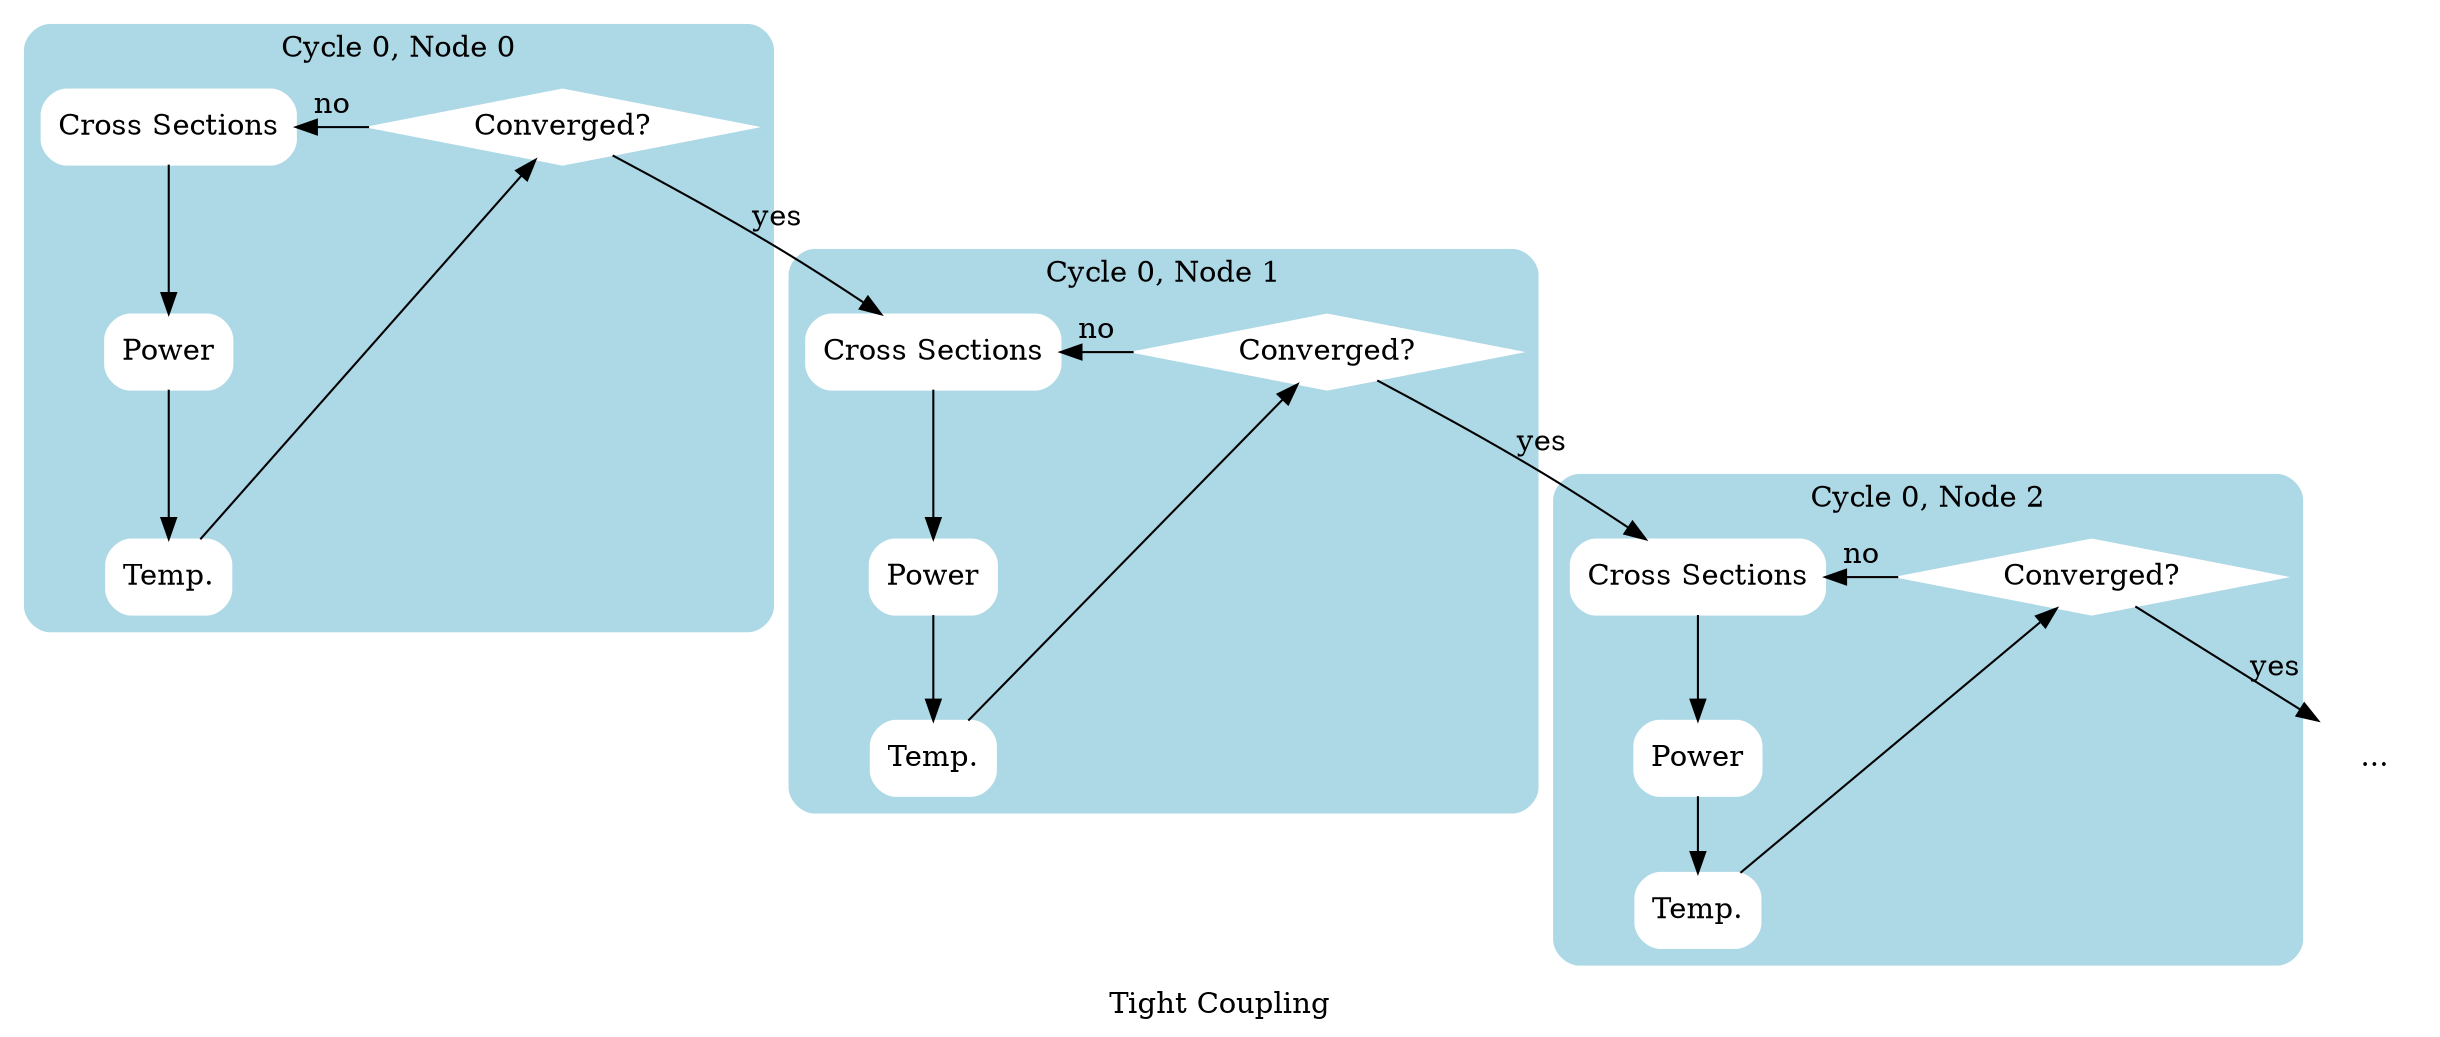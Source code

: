 digraph tightCoupling {
        label="Tight Coupling"
        layout="dot";
        rankdir=TB;
        e [label="Converged?", shape="diamond", style="filled", color="white"]
        e1 [label="Converged?", shape="diamond", style="filled", color="white"]
        e2 [label="Converged?", shape="diamond", style="filled", color="white"]
        a [label="Temp.", shape="Rectangle", style="rounded,filled", color="white"]
        a1 [label="Temp.", shape="Rectangle", style="rounded,filled", color="white"]
        a2 [label="Temp.", shape="Rectangle", style="rounded,filled", color="white"]
        b [label="Power", shape="Rectangle", style="rounded,filled", color="white"]
        b1 [label="Power", shape="Rectangle", style="rounded,filled", color="white"]
        b2 [label="Power", shape="Rectangle", style="rounded,filled", color="white"]
        c [label="Cross Sections", shape="Rectangle", style="rounded,filled", color="white"]
        c1 [label="Cross Sections", shape="Rectangle", style="rounded,filled", color="white"]
        c2 [label="Cross Sections", shape="Rectangle", style="rounded,filled", color="white"]
        d [label="...", shape="plaintext"]

        subgraph cluster_c00n00{
            label="Cycle 0, Node 0";
            style="rounded,filled";
            color=lightblue;
            c -> b 
            b -> a 
            a -> e [constraint=false]
            e -> c [constraint=false, label="no"]
        }
        e -> c1 [label="yes"]
        subgraph cluster_c00n01{
            label="Cycle 0, Node 1"
            style="rounded,filled";
            color=lightblue;
            c1 -> b1
            b1 -> a1
            a1 -> e1 [constraint=false]
            e1 -> c1 [constraint=false, label="no"]
        }
        e1 -> c2 [label="yes"]
        subgraph cluster_c00n02{
            label="Cycle 0, Node 2"
            style="rounded,filled";
            color=lightblue;
            c2 -> b2
            b2 -> a2
            a2 -> e2 [constraint=false]
            e2 -> c2 [constraint=false, label="no"]
        }
        e2 -> d [label="yes"]
}

